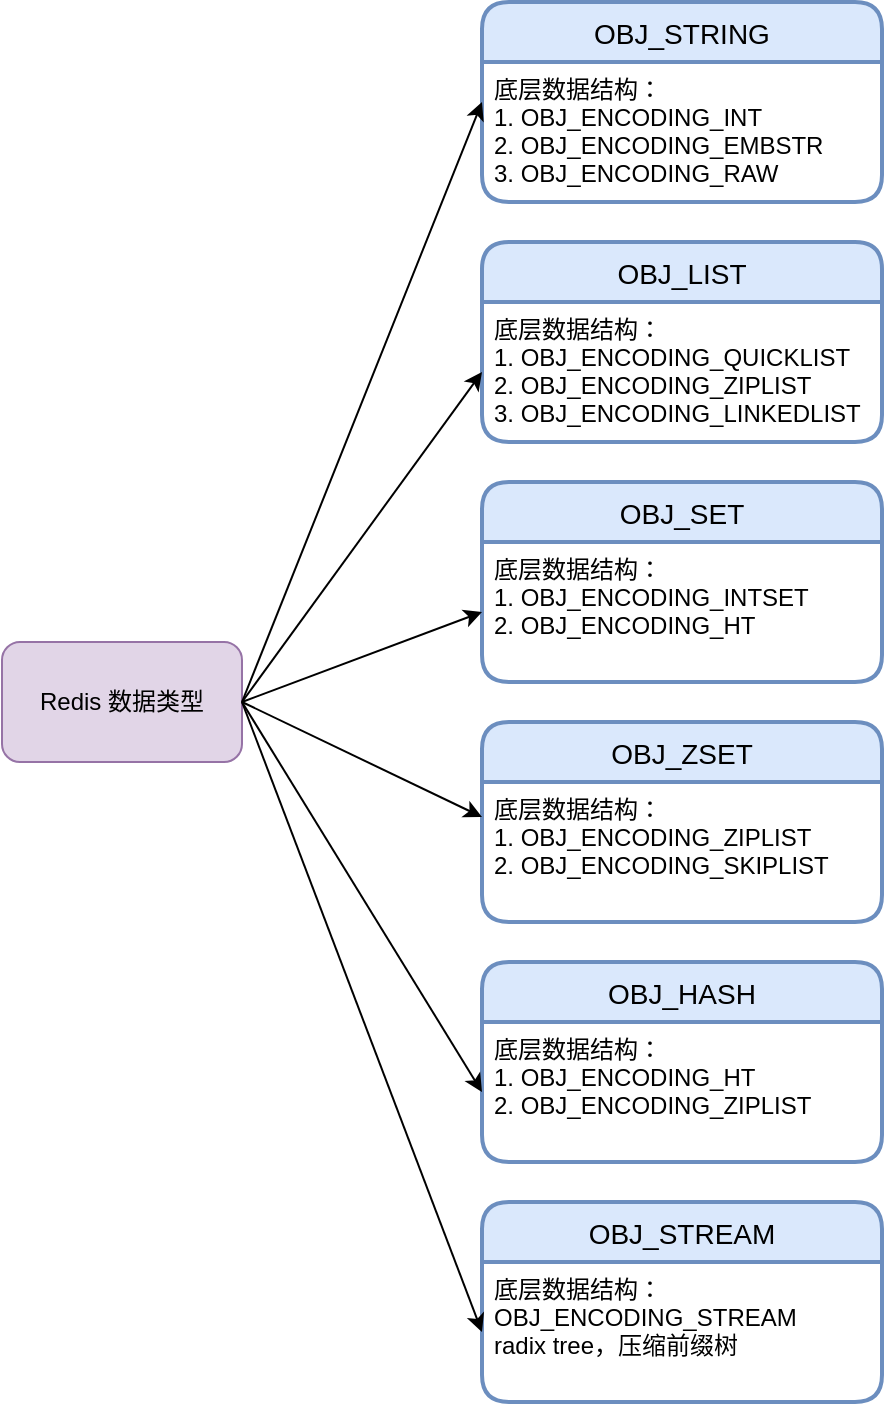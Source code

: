 <mxfile version="13.7.9" type="github"><diagram id="JUrhfrwkxvbsdGZtoqp4" name="Page-1"><mxGraphModel dx="1426" dy="865" grid="1" gridSize="10" guides="1" tooltips="1" connect="1" arrows="1" fold="1" page="1" pageScale="1" pageWidth="827" pageHeight="1169" math="0" shadow="0"><root><mxCell id="0"/><mxCell id="1" parent="0"/><mxCell id="mqp_1FePVyBRR1zmM4WM-1" value="Redis 数据类型" style="rounded=1;whiteSpace=wrap;html=1;fillColor=#e1d5e7;strokeColor=#9673a6;" parent="1" vertex="1"><mxGeometry x="80" y="440" width="120" height="60" as="geometry"/></mxCell><mxCell id="mqp_1FePVyBRR1zmM4WM-2" value="OBJ_STRING" style="swimlane;childLayout=stackLayout;horizontal=1;startSize=30;horizontalStack=0;rounded=1;fontSize=14;fontStyle=0;strokeWidth=2;resizeParent=0;resizeLast=1;shadow=0;dashed=0;align=center;fillColor=#dae8fc;strokeColor=#6c8ebf;" parent="1" vertex="1"><mxGeometry x="320" y="120" width="200" height="100" as="geometry"/></mxCell><mxCell id="mqp_1FePVyBRR1zmM4WM-3" value="底层数据结构：&#10;1. OBJ_ENCODING_INT &#10;2. OBJ_ENCODING_EMBSTR&#10;3. OBJ_ENCODING_RAW" style="align=left;strokeColor=none;fillColor=none;spacingLeft=4;fontSize=12;verticalAlign=top;resizable=0;rotatable=0;part=1;labelBackgroundColor=#FFFFFF;" parent="mqp_1FePVyBRR1zmM4WM-2" vertex="1"><mxGeometry y="30" width="200" height="70" as="geometry"/></mxCell><mxCell id="mqp_1FePVyBRR1zmM4WM-4" value="OBJ_LIST" style="swimlane;childLayout=stackLayout;horizontal=1;startSize=30;horizontalStack=0;rounded=1;fontSize=14;fontStyle=0;strokeWidth=2;resizeParent=0;resizeLast=1;shadow=0;dashed=0;align=center;fillColor=#dae8fc;strokeColor=#6c8ebf;" parent="1" vertex="1"><mxGeometry x="320" y="240" width="200" height="100" as="geometry"/></mxCell><mxCell id="mqp_1FePVyBRR1zmM4WM-5" value="底层数据结构：&#10;1. OBJ_ENCODING_QUICKLIST&#10;2. OBJ_ENCODING_ZIPLIST&#10;3. OBJ_ENCODING_LINKEDLIST " style="align=left;strokeColor=none;fillColor=none;spacingLeft=4;fontSize=12;verticalAlign=top;resizable=0;rotatable=0;part=1;" parent="mqp_1FePVyBRR1zmM4WM-4" vertex="1"><mxGeometry y="30" width="200" height="70" as="geometry"/></mxCell><mxCell id="mqp_1FePVyBRR1zmM4WM-6" value="OBJ_SET" style="swimlane;childLayout=stackLayout;horizontal=1;startSize=30;horizontalStack=0;rounded=1;fontSize=14;fontStyle=0;strokeWidth=2;resizeParent=0;resizeLast=1;shadow=0;dashed=0;align=center;fillColor=#dae8fc;strokeColor=#6c8ebf;" parent="1" vertex="1"><mxGeometry x="320" y="360" width="200" height="100" as="geometry"/></mxCell><mxCell id="mqp_1FePVyBRR1zmM4WM-7" value="底层数据结构：&#10;1. OBJ_ENCODING_INTSET &#10;2. OBJ_ENCODING_HT" style="align=left;strokeColor=none;fillColor=none;spacingLeft=4;fontSize=12;verticalAlign=top;resizable=0;rotatable=0;part=1;" parent="mqp_1FePVyBRR1zmM4WM-6" vertex="1"><mxGeometry y="30" width="200" height="70" as="geometry"/></mxCell><mxCell id="mqp_1FePVyBRR1zmM4WM-8" value="OBJ_ZSET" style="swimlane;childLayout=stackLayout;horizontal=1;startSize=30;horizontalStack=0;rounded=1;fontSize=14;fontStyle=0;strokeWidth=2;resizeParent=0;resizeLast=1;shadow=0;dashed=0;align=center;fillColor=#dae8fc;strokeColor=#6c8ebf;" parent="1" vertex="1"><mxGeometry x="320" y="480" width="200" height="100" as="geometry"/></mxCell><mxCell id="mqp_1FePVyBRR1zmM4WM-9" value="底层数据结构：&#10;1. OBJ_ENCODING_ZIPLIST&#10;2. OBJ_ENCODING_SKIPLIST" style="align=left;strokeColor=none;fillColor=none;spacingLeft=4;fontSize=12;verticalAlign=top;resizable=0;rotatable=0;part=1;" parent="mqp_1FePVyBRR1zmM4WM-8" vertex="1"><mxGeometry y="30" width="200" height="70" as="geometry"/></mxCell><mxCell id="mqp_1FePVyBRR1zmM4WM-10" value="OBJ_HASH" style="swimlane;childLayout=stackLayout;horizontal=1;startSize=30;horizontalStack=0;rounded=1;fontSize=14;fontStyle=0;strokeWidth=2;resizeParent=0;resizeLast=1;shadow=0;dashed=0;align=center;fillColor=#dae8fc;strokeColor=#6c8ebf;" parent="1" vertex="1"><mxGeometry x="320" y="600" width="200" height="100" as="geometry"/></mxCell><mxCell id="mqp_1FePVyBRR1zmM4WM-11" value="底层数据结构：&#10;1. OBJ_ENCODING_HT&#10;2. OBJ_ENCODING_ZIPLIST" style="align=left;strokeColor=none;fillColor=none;spacingLeft=4;fontSize=12;verticalAlign=top;resizable=0;rotatable=0;part=1;" parent="mqp_1FePVyBRR1zmM4WM-10" vertex="1"><mxGeometry y="30" width="200" height="70" as="geometry"/></mxCell><mxCell id="mqp_1FePVyBRR1zmM4WM-12" value="OBJ_STREAM" style="swimlane;childLayout=stackLayout;horizontal=1;startSize=30;horizontalStack=0;rounded=1;fontSize=14;fontStyle=0;strokeWidth=2;resizeParent=0;resizeLast=1;shadow=0;dashed=0;align=center;fillColor=#dae8fc;strokeColor=#6c8ebf;" parent="1" vertex="1"><mxGeometry x="320" y="720" width="200" height="100" as="geometry"/></mxCell><mxCell id="mqp_1FePVyBRR1zmM4WM-13" value="底层数据结构：&#10;OBJ_ENCODING_STREAM &#10;radix tree，压缩前缀树" style="align=left;strokeColor=none;fillColor=none;spacingLeft=4;fontSize=12;verticalAlign=top;resizable=0;rotatable=0;part=1;" parent="mqp_1FePVyBRR1zmM4WM-12" vertex="1"><mxGeometry y="30" width="200" height="70" as="geometry"/></mxCell><mxCell id="mqp_1FePVyBRR1zmM4WM-14" value="" style="endArrow=classic;html=1;exitX=1;exitY=0.5;exitDx=0;exitDy=0;entryX=0;entryY=0.5;entryDx=0;entryDy=0;" parent="1" source="mqp_1FePVyBRR1zmM4WM-1" target="mqp_1FePVyBRR1zmM4WM-2" edge="1"><mxGeometry width="50" height="50" relative="1" as="geometry"><mxPoint x="620" y="440" as="sourcePoint"/><mxPoint x="670" y="390" as="targetPoint"/></mxGeometry></mxCell><mxCell id="mqp_1FePVyBRR1zmM4WM-15" value="" style="endArrow=classic;html=1;entryX=0;entryY=0.5;entryDx=0;entryDy=0;" parent="1" target="mqp_1FePVyBRR1zmM4WM-5" edge="1"><mxGeometry width="50" height="50" relative="1" as="geometry"><mxPoint x="200" y="470" as="sourcePoint"/><mxPoint x="670" y="390" as="targetPoint"/></mxGeometry></mxCell><mxCell id="mqp_1FePVyBRR1zmM4WM-16" value="" style="endArrow=classic;html=1;entryX=0;entryY=0.5;entryDx=0;entryDy=0;" parent="1" target="mqp_1FePVyBRR1zmM4WM-7" edge="1"><mxGeometry width="50" height="50" relative="1" as="geometry"><mxPoint x="200" y="470" as="sourcePoint"/><mxPoint x="670" y="390" as="targetPoint"/></mxGeometry></mxCell><mxCell id="mqp_1FePVyBRR1zmM4WM-17" value="" style="endArrow=classic;html=1;exitX=1;exitY=0.5;exitDx=0;exitDy=0;entryX=0;entryY=0.25;entryDx=0;entryDy=0;" parent="1" source="mqp_1FePVyBRR1zmM4WM-1" target="mqp_1FePVyBRR1zmM4WM-9" edge="1"><mxGeometry width="50" height="50" relative="1" as="geometry"><mxPoint x="620" y="440" as="sourcePoint"/><mxPoint x="670" y="390" as="targetPoint"/></mxGeometry></mxCell><mxCell id="mqp_1FePVyBRR1zmM4WM-18" value="" style="endArrow=classic;html=1;exitX=1;exitY=0.5;exitDx=0;exitDy=0;entryX=0;entryY=0.5;entryDx=0;entryDy=0;" parent="1" source="mqp_1FePVyBRR1zmM4WM-1" target="mqp_1FePVyBRR1zmM4WM-11" edge="1"><mxGeometry width="50" height="50" relative="1" as="geometry"><mxPoint x="620" y="440" as="sourcePoint"/><mxPoint x="670" y="390" as="targetPoint"/></mxGeometry></mxCell><mxCell id="mqp_1FePVyBRR1zmM4WM-19" value="" style="endArrow=classic;html=1;entryX=0;entryY=0.5;entryDx=0;entryDy=0;" parent="1" target="mqp_1FePVyBRR1zmM4WM-13" edge="1"><mxGeometry width="50" height="50" relative="1" as="geometry"><mxPoint x="200" y="470" as="sourcePoint"/><mxPoint x="670" y="390" as="targetPoint"/></mxGeometry></mxCell></root></mxGraphModel></diagram></mxfile>